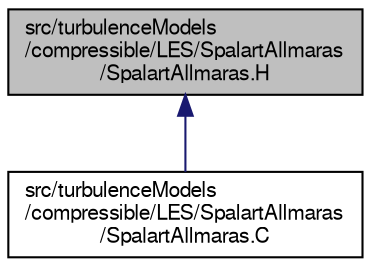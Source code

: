 digraph "src/turbulenceModels/compressible/LES/SpalartAllmaras/SpalartAllmaras.H"
{
  bgcolor="transparent";
  edge [fontname="FreeSans",fontsize="10",labelfontname="FreeSans",labelfontsize="10"];
  node [fontname="FreeSans",fontsize="10",shape=record];
  Node301 [label="src/turbulenceModels\l/compressible/LES/SpalartAllmaras\l/SpalartAllmaras.H",height=0.2,width=0.4,color="black", fillcolor="grey75", style="filled", fontcolor="black"];
  Node301 -> Node302 [dir="back",color="midnightblue",fontsize="10",style="solid",fontname="FreeSans"];
  Node302 [label="src/turbulenceModels\l/compressible/LES/SpalartAllmaras\l/SpalartAllmaras.C",height=0.2,width=0.4,color="black",URL="$a39875.html"];
}
